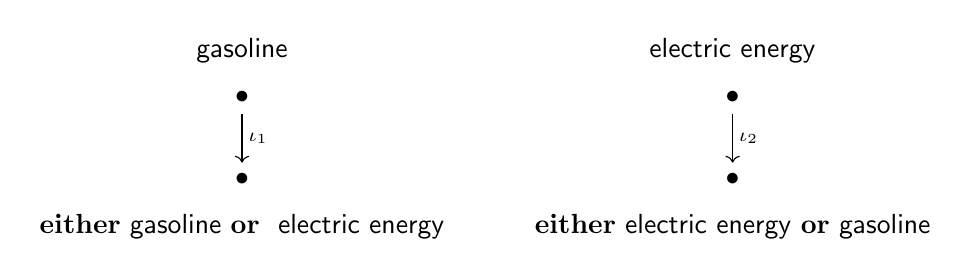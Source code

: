 \begin{tikzcd}
\mathsf{gasoline}&\mathsf{electric}\ \mathsf{energy}\\[-15pt]
    \bullet \arrow{d}{\iota_1}&\bullet \arrow{d}{\iota_2} \\
    \bullet &\bullet \\[-15pt]
    \textbf{either} \ \mathsf{gasoline}\ \textbf{or}\ \ \mathsf{electric}\ \mathsf{energy} &\textbf{either} \ \mathsf{electric} \ \mathsf{energy}\ \textbf{or}\ \mathsf{gasoline}
\end{tikzcd}